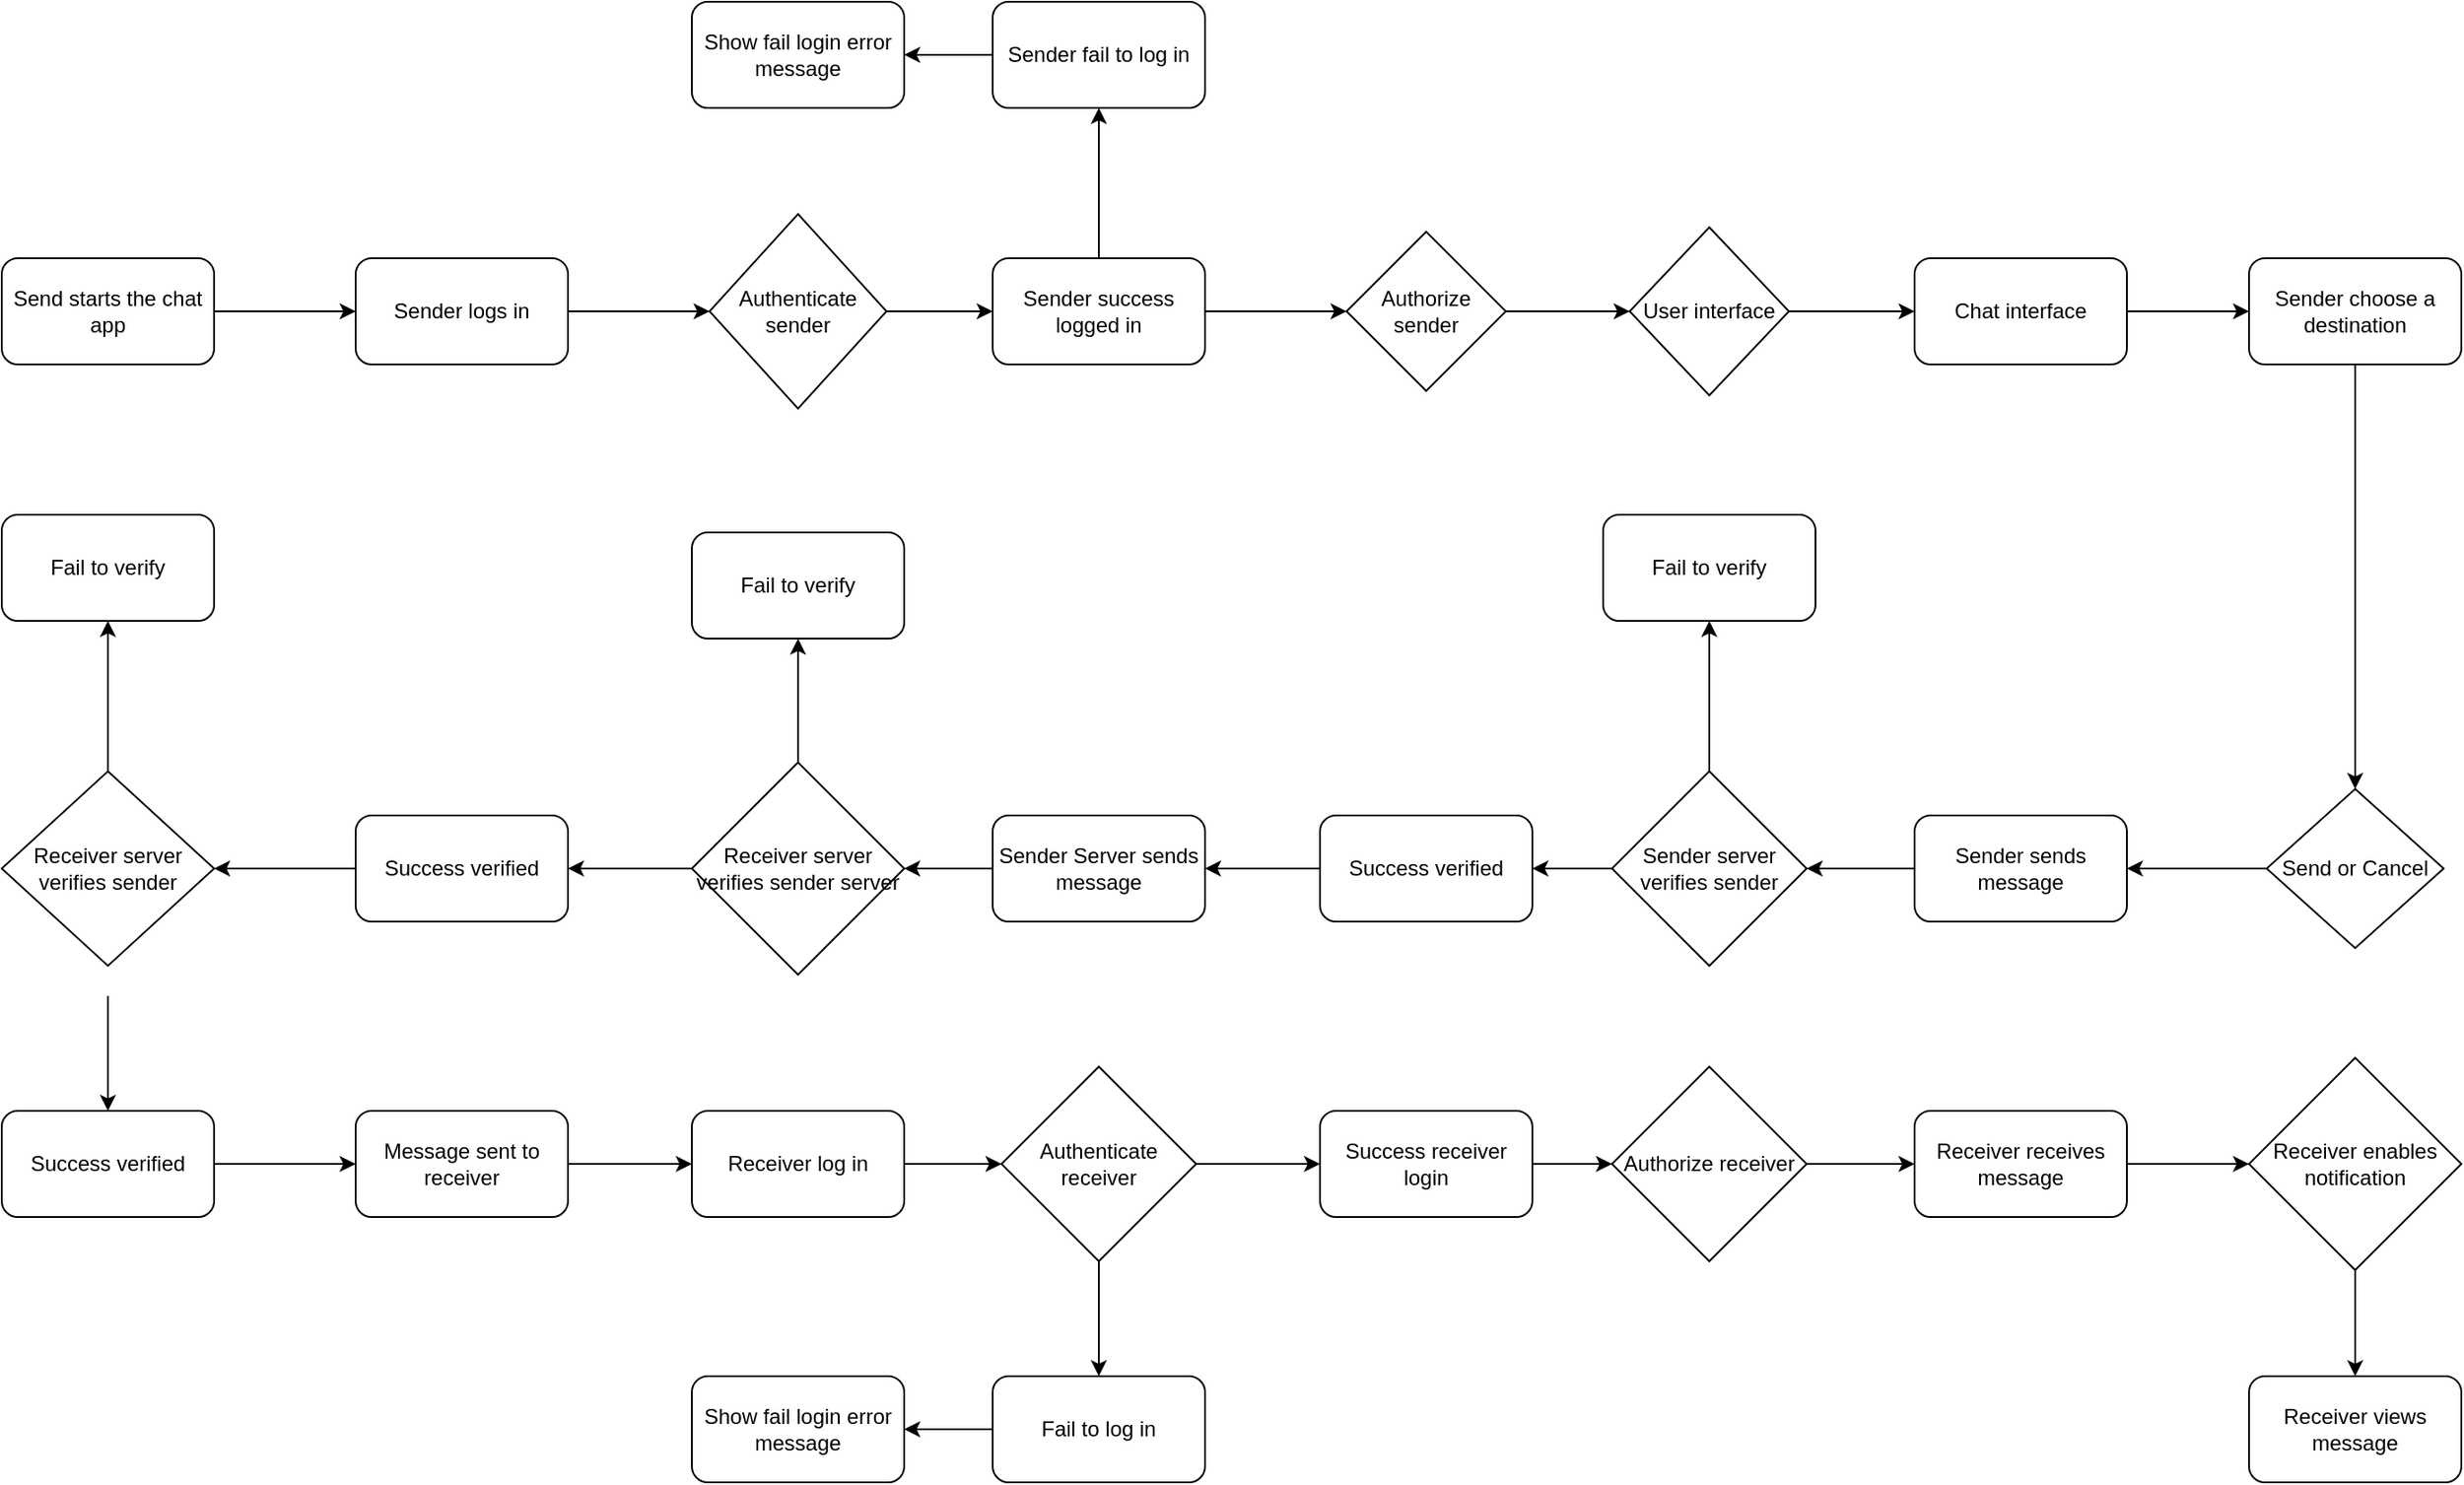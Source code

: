 <mxfile version="24.7.7">
  <diagram name="Page-1" id="iSfa4li5FRJRK_Rbrkfz">
    <mxGraphModel dx="2087" dy="963" grid="1" gridSize="10" guides="1" tooltips="1" connect="1" arrows="1" fold="1" page="1" pageScale="1" pageWidth="827" pageHeight="1169" math="0" shadow="0">
      <root>
        <mxCell id="0" />
        <mxCell id="1" parent="0" />
        <mxCell id="BUuTYVptsAqOlCM5KFqE-1" value="Send starts the chat app" style="rounded=1;whiteSpace=wrap;html=1;" vertex="1" parent="1">
          <mxGeometry x="40" y="335" width="120" height="60" as="geometry" />
        </mxCell>
        <mxCell id="BUuTYVptsAqOlCM5KFqE-2" value="Sender logs in" style="rounded=1;whiteSpace=wrap;html=1;" vertex="1" parent="1">
          <mxGeometry x="240" y="335" width="120" height="60" as="geometry" />
        </mxCell>
        <mxCell id="BUuTYVptsAqOlCM5KFqE-3" value="Sender success logged in" style="rounded=1;whiteSpace=wrap;html=1;" vertex="1" parent="1">
          <mxGeometry x="600" y="335" width="120" height="60" as="geometry" />
        </mxCell>
        <mxCell id="BUuTYVptsAqOlCM5KFqE-4" value="Sender fail to log in" style="rounded=1;whiteSpace=wrap;html=1;" vertex="1" parent="1">
          <mxGeometry x="600" y="190" width="120" height="60" as="geometry" />
        </mxCell>
        <mxCell id="BUuTYVptsAqOlCM5KFqE-5" value="Authenticate sender" style="rhombus;whiteSpace=wrap;html=1;" vertex="1" parent="1">
          <mxGeometry x="440" y="310" width="100" height="110" as="geometry" />
        </mxCell>
        <mxCell id="BUuTYVptsAqOlCM5KFqE-6" value="Chat interface" style="rounded=1;whiteSpace=wrap;html=1;" vertex="1" parent="1">
          <mxGeometry x="1121" y="335" width="120" height="60" as="geometry" />
        </mxCell>
        <mxCell id="BUuTYVptsAqOlCM5KFqE-8" value="Authorize sender" style="rhombus;whiteSpace=wrap;html=1;" vertex="1" parent="1">
          <mxGeometry x="800" y="320" width="90" height="90" as="geometry" />
        </mxCell>
        <mxCell id="BUuTYVptsAqOlCM5KFqE-9" value="Show fail login error message" style="rounded=1;whiteSpace=wrap;html=1;" vertex="1" parent="1">
          <mxGeometry x="430" y="190" width="120" height="60" as="geometry" />
        </mxCell>
        <mxCell id="BUuTYVptsAqOlCM5KFqE-11" value="Sender choose a destination" style="rounded=1;whiteSpace=wrap;html=1;" vertex="1" parent="1">
          <mxGeometry x="1310" y="335" width="120" height="60" as="geometry" />
        </mxCell>
        <mxCell id="BUuTYVptsAqOlCM5KFqE-14" value="Sender sends message" style="rounded=1;whiteSpace=wrap;html=1;" vertex="1" parent="1">
          <mxGeometry x="1121" y="650" width="120" height="60" as="geometry" />
        </mxCell>
        <mxCell id="BUuTYVptsAqOlCM5KFqE-15" value="Send or Cancel" style="rhombus;whiteSpace=wrap;html=1;" vertex="1" parent="1">
          <mxGeometry x="1320" y="635" width="100" height="90" as="geometry" />
        </mxCell>
        <mxCell id="BUuTYVptsAqOlCM5KFqE-17" value="Sender server verifies sender" style="rhombus;whiteSpace=wrap;html=1;" vertex="1" parent="1">
          <mxGeometry x="950" y="625" width="110" height="110" as="geometry" />
        </mxCell>
        <mxCell id="BUuTYVptsAqOlCM5KFqE-18" value="Success verified" style="rounded=1;whiteSpace=wrap;html=1;" vertex="1" parent="1">
          <mxGeometry x="785" y="650" width="120" height="60" as="geometry" />
        </mxCell>
        <mxCell id="BUuTYVptsAqOlCM5KFqE-19" value="Fail to verify" style="rounded=1;whiteSpace=wrap;html=1;" vertex="1" parent="1">
          <mxGeometry x="945" y="480" width="120" height="60" as="geometry" />
        </mxCell>
        <mxCell id="BUuTYVptsAqOlCM5KFqE-20" value="Sender Server sends message" style="rounded=1;whiteSpace=wrap;html=1;" vertex="1" parent="1">
          <mxGeometry x="600" y="650" width="120" height="60" as="geometry" />
        </mxCell>
        <mxCell id="BUuTYVptsAqOlCM5KFqE-21" value="Receiver server verifies sender server" style="rhombus;whiteSpace=wrap;html=1;" vertex="1" parent="1">
          <mxGeometry x="430" y="620" width="120" height="120" as="geometry" />
        </mxCell>
        <mxCell id="BUuTYVptsAqOlCM5KFqE-22" value="Success verified" style="rounded=1;whiteSpace=wrap;html=1;" vertex="1" parent="1">
          <mxGeometry x="240" y="650" width="120" height="60" as="geometry" />
        </mxCell>
        <mxCell id="BUuTYVptsAqOlCM5KFqE-23" value="Fail to verify" style="rounded=1;whiteSpace=wrap;html=1;" vertex="1" parent="1">
          <mxGeometry x="430" y="490" width="120" height="60" as="geometry" />
        </mxCell>
        <mxCell id="BUuTYVptsAqOlCM5KFqE-24" value="Success verified" style="rounded=1;whiteSpace=wrap;html=1;" vertex="1" parent="1">
          <mxGeometry x="40" y="817" width="120" height="60" as="geometry" />
        </mxCell>
        <mxCell id="BUuTYVptsAqOlCM5KFqE-25" value="Receiver server verifies sender" style="rhombus;whiteSpace=wrap;html=1;" vertex="1" parent="1">
          <mxGeometry x="40" y="625" width="120" height="110" as="geometry" />
        </mxCell>
        <mxCell id="BUuTYVptsAqOlCM5KFqE-26" value="Fail to verify" style="rounded=1;whiteSpace=wrap;html=1;" vertex="1" parent="1">
          <mxGeometry x="40" y="480" width="120" height="60" as="geometry" />
        </mxCell>
        <mxCell id="BUuTYVptsAqOlCM5KFqE-27" value="Message sent to receiver" style="rounded=1;whiteSpace=wrap;html=1;" vertex="1" parent="1">
          <mxGeometry x="240" y="817" width="120" height="60" as="geometry" />
        </mxCell>
        <mxCell id="BUuTYVptsAqOlCM5KFqE-28" value="Authenticate receiver" style="rhombus;whiteSpace=wrap;html=1;" vertex="1" parent="1">
          <mxGeometry x="605" y="792" width="110" height="110" as="geometry" />
        </mxCell>
        <mxCell id="BUuTYVptsAqOlCM5KFqE-29" value="Receiver log in" style="rounded=1;whiteSpace=wrap;html=1;" vertex="1" parent="1">
          <mxGeometry x="430" y="817" width="120" height="60" as="geometry" />
        </mxCell>
        <mxCell id="BUuTYVptsAqOlCM5KFqE-31" value="Authorize receiver" style="rhombus;whiteSpace=wrap;html=1;" vertex="1" parent="1">
          <mxGeometry x="950" y="792" width="110" height="110" as="geometry" />
        </mxCell>
        <mxCell id="BUuTYVptsAqOlCM5KFqE-32" value="Success receiver login" style="rounded=1;whiteSpace=wrap;html=1;" vertex="1" parent="1">
          <mxGeometry x="785" y="817" width="120" height="60" as="geometry" />
        </mxCell>
        <mxCell id="BUuTYVptsAqOlCM5KFqE-33" value="Fail to log in" style="rounded=1;whiteSpace=wrap;html=1;" vertex="1" parent="1">
          <mxGeometry x="600" y="967" width="120" height="60" as="geometry" />
        </mxCell>
        <mxCell id="BUuTYVptsAqOlCM5KFqE-34" value="Receiver receives message" style="rounded=1;whiteSpace=wrap;html=1;" vertex="1" parent="1">
          <mxGeometry x="1121" y="817" width="120" height="60" as="geometry" />
        </mxCell>
        <mxCell id="BUuTYVptsAqOlCM5KFqE-35" value="Receiver enables notification" style="rhombus;whiteSpace=wrap;html=1;" vertex="1" parent="1">
          <mxGeometry x="1310" y="787" width="120" height="120" as="geometry" />
        </mxCell>
        <mxCell id="BUuTYVptsAqOlCM5KFqE-36" value="User interface" style="rhombus;whiteSpace=wrap;html=1;" vertex="1" parent="1">
          <mxGeometry x="960" y="317.5" width="90" height="95" as="geometry" />
        </mxCell>
        <mxCell id="BUuTYVptsAqOlCM5KFqE-37" value="Receiver views message" style="rounded=1;whiteSpace=wrap;html=1;" vertex="1" parent="1">
          <mxGeometry x="1310" y="967" width="120" height="60" as="geometry" />
        </mxCell>
        <mxCell id="BUuTYVptsAqOlCM5KFqE-38" value="Show fail login error message" style="rounded=1;whiteSpace=wrap;html=1;" vertex="1" parent="1">
          <mxGeometry x="430" y="967" width="120" height="60" as="geometry" />
        </mxCell>
        <mxCell id="BUuTYVptsAqOlCM5KFqE-39" value="" style="endArrow=classic;html=1;rounded=0;exitX=1;exitY=0.5;exitDx=0;exitDy=0;entryX=0;entryY=0.5;entryDx=0;entryDy=0;" edge="1" parent="1" source="BUuTYVptsAqOlCM5KFqE-1" target="BUuTYVptsAqOlCM5KFqE-2">
          <mxGeometry width="50" height="50" relative="1" as="geometry">
            <mxPoint x="210" y="500" as="sourcePoint" />
            <mxPoint x="260" y="450" as="targetPoint" />
          </mxGeometry>
        </mxCell>
        <mxCell id="BUuTYVptsAqOlCM5KFqE-40" value="" style="endArrow=classic;html=1;rounded=0;exitX=1;exitY=0.5;exitDx=0;exitDy=0;entryX=0;entryY=0.5;entryDx=0;entryDy=0;" edge="1" parent="1" source="BUuTYVptsAqOlCM5KFqE-2" target="BUuTYVptsAqOlCM5KFqE-5">
          <mxGeometry width="50" height="50" relative="1" as="geometry">
            <mxPoint x="380" y="460" as="sourcePoint" />
            <mxPoint x="430" y="410" as="targetPoint" />
          </mxGeometry>
        </mxCell>
        <mxCell id="BUuTYVptsAqOlCM5KFqE-41" value="" style="endArrow=classic;html=1;rounded=0;exitX=1;exitY=0.5;exitDx=0;exitDy=0;entryX=0;entryY=0.5;entryDx=0;entryDy=0;" edge="1" parent="1" source="BUuTYVptsAqOlCM5KFqE-5" target="BUuTYVptsAqOlCM5KFqE-3">
          <mxGeometry width="50" height="50" relative="1" as="geometry">
            <mxPoint x="550" y="510" as="sourcePoint" />
            <mxPoint x="600" y="460" as="targetPoint" />
          </mxGeometry>
        </mxCell>
        <mxCell id="BUuTYVptsAqOlCM5KFqE-43" value="" style="endArrow=classic;html=1;rounded=0;exitX=1;exitY=0.5;exitDx=0;exitDy=0;entryX=0;entryY=0.5;entryDx=0;entryDy=0;" edge="1" parent="1" source="BUuTYVptsAqOlCM5KFqE-3" target="BUuTYVptsAqOlCM5KFqE-8">
          <mxGeometry width="50" height="50" relative="1" as="geometry">
            <mxPoint x="640" y="490" as="sourcePoint" />
            <mxPoint x="690" y="440" as="targetPoint" />
          </mxGeometry>
        </mxCell>
        <mxCell id="BUuTYVptsAqOlCM5KFqE-44" value="" style="endArrow=classic;html=1;rounded=0;exitX=0.5;exitY=0;exitDx=0;exitDy=0;entryX=0.5;entryY=1;entryDx=0;entryDy=0;" edge="1" parent="1" source="BUuTYVptsAqOlCM5KFqE-3" target="BUuTYVptsAqOlCM5KFqE-4">
          <mxGeometry width="50" height="50" relative="1" as="geometry">
            <mxPoint x="920" y="490" as="sourcePoint" />
            <mxPoint x="970" y="440" as="targetPoint" />
          </mxGeometry>
        </mxCell>
        <mxCell id="BUuTYVptsAqOlCM5KFqE-45" value="" style="endArrow=classic;html=1;rounded=0;exitX=0;exitY=0.5;exitDx=0;exitDy=0;entryX=1;entryY=0.5;entryDx=0;entryDy=0;" edge="1" parent="1" source="BUuTYVptsAqOlCM5KFqE-4" target="BUuTYVptsAqOlCM5KFqE-9">
          <mxGeometry width="50" height="50" relative="1" as="geometry">
            <mxPoint x="920" y="460" as="sourcePoint" />
            <mxPoint x="560" y="230" as="targetPoint" />
          </mxGeometry>
        </mxCell>
        <mxCell id="BUuTYVptsAqOlCM5KFqE-46" value="" style="endArrow=classic;html=1;rounded=0;exitX=1;exitY=0.5;exitDx=0;exitDy=0;entryX=0;entryY=0.5;entryDx=0;entryDy=0;" edge="1" parent="1" source="BUuTYVptsAqOlCM5KFqE-8" target="BUuTYVptsAqOlCM5KFqE-36">
          <mxGeometry width="50" height="50" relative="1" as="geometry">
            <mxPoint x="920" y="490" as="sourcePoint" />
            <mxPoint x="970" y="440" as="targetPoint" />
          </mxGeometry>
        </mxCell>
        <mxCell id="BUuTYVptsAqOlCM5KFqE-47" value="" style="endArrow=classic;html=1;rounded=0;exitX=1;exitY=0.5;exitDx=0;exitDy=0;entryX=0;entryY=0.5;entryDx=0;entryDy=0;" edge="1" parent="1" source="BUuTYVptsAqOlCM5KFqE-36" target="BUuTYVptsAqOlCM5KFqE-6">
          <mxGeometry width="50" height="50" relative="1" as="geometry">
            <mxPoint x="920" y="490" as="sourcePoint" />
            <mxPoint x="970" y="440" as="targetPoint" />
          </mxGeometry>
        </mxCell>
        <mxCell id="BUuTYVptsAqOlCM5KFqE-48" value="" style="endArrow=classic;html=1;rounded=0;exitX=1;exitY=0.5;exitDx=0;exitDy=0;entryX=0;entryY=0.5;entryDx=0;entryDy=0;" edge="1" parent="1" source="BUuTYVptsAqOlCM5KFqE-6" target="BUuTYVptsAqOlCM5KFqE-11">
          <mxGeometry width="50" height="50" relative="1" as="geometry">
            <mxPoint x="920" y="490" as="sourcePoint" />
            <mxPoint x="970" y="440" as="targetPoint" />
          </mxGeometry>
        </mxCell>
        <mxCell id="BUuTYVptsAqOlCM5KFqE-50" value="" style="endArrow=classic;html=1;rounded=0;exitX=0.5;exitY=1;exitDx=0;exitDy=0;" edge="1" parent="1" source="BUuTYVptsAqOlCM5KFqE-11" target="BUuTYVptsAqOlCM5KFqE-15">
          <mxGeometry width="50" height="50" relative="1" as="geometry">
            <mxPoint x="920" y="770" as="sourcePoint" />
            <mxPoint x="970" y="720" as="targetPoint" />
          </mxGeometry>
        </mxCell>
        <mxCell id="BUuTYVptsAqOlCM5KFqE-51" value="" style="endArrow=classic;html=1;rounded=0;exitX=0;exitY=0.5;exitDx=0;exitDy=0;entryX=1;entryY=0.5;entryDx=0;entryDy=0;" edge="1" parent="1" source="BUuTYVptsAqOlCM5KFqE-15" target="BUuTYVptsAqOlCM5KFqE-14">
          <mxGeometry width="50" height="50" relative="1" as="geometry">
            <mxPoint x="920" y="770" as="sourcePoint" />
            <mxPoint x="970" y="720" as="targetPoint" />
          </mxGeometry>
        </mxCell>
        <mxCell id="BUuTYVptsAqOlCM5KFqE-52" value="" style="endArrow=classic;html=1;rounded=0;entryX=1;entryY=0.5;entryDx=0;entryDy=0;exitX=0;exitY=0.5;exitDx=0;exitDy=0;" edge="1" parent="1" source="BUuTYVptsAqOlCM5KFqE-14" target="BUuTYVptsAqOlCM5KFqE-17">
          <mxGeometry width="50" height="50" relative="1" as="geometry">
            <mxPoint x="920" y="770" as="sourcePoint" />
            <mxPoint x="970" y="720" as="targetPoint" />
          </mxGeometry>
        </mxCell>
        <mxCell id="BUuTYVptsAqOlCM5KFqE-53" value="" style="endArrow=classic;html=1;rounded=0;entryX=1;entryY=0.5;entryDx=0;entryDy=0;exitX=0;exitY=0.5;exitDx=0;exitDy=0;" edge="1" parent="1" source="BUuTYVptsAqOlCM5KFqE-17" target="BUuTYVptsAqOlCM5KFqE-18">
          <mxGeometry width="50" height="50" relative="1" as="geometry">
            <mxPoint x="920" y="770" as="sourcePoint" />
            <mxPoint x="970" y="720" as="targetPoint" />
          </mxGeometry>
        </mxCell>
        <mxCell id="BUuTYVptsAqOlCM5KFqE-54" value="" style="endArrow=classic;html=1;rounded=0;entryX=1;entryY=0.5;entryDx=0;entryDy=0;" edge="1" parent="1" source="BUuTYVptsAqOlCM5KFqE-18" target="BUuTYVptsAqOlCM5KFqE-20">
          <mxGeometry width="50" height="50" relative="1" as="geometry">
            <mxPoint x="920" y="770" as="sourcePoint" />
            <mxPoint x="970" y="720" as="targetPoint" />
          </mxGeometry>
        </mxCell>
        <mxCell id="BUuTYVptsAqOlCM5KFqE-55" value="" style="endArrow=classic;html=1;rounded=0;entryX=1;entryY=0.5;entryDx=0;entryDy=0;exitX=0;exitY=0.5;exitDx=0;exitDy=0;" edge="1" parent="1" source="BUuTYVptsAqOlCM5KFqE-20" target="BUuTYVptsAqOlCM5KFqE-21">
          <mxGeometry width="50" height="50" relative="1" as="geometry">
            <mxPoint x="920" y="770" as="sourcePoint" />
            <mxPoint x="970" y="720" as="targetPoint" />
          </mxGeometry>
        </mxCell>
        <mxCell id="BUuTYVptsAqOlCM5KFqE-56" value="" style="endArrow=classic;html=1;rounded=0;entryX=1;entryY=0.5;entryDx=0;entryDy=0;exitX=0;exitY=0.5;exitDx=0;exitDy=0;" edge="1" parent="1" source="BUuTYVptsAqOlCM5KFqE-21" target="BUuTYVptsAqOlCM5KFqE-22">
          <mxGeometry width="50" height="50" relative="1" as="geometry">
            <mxPoint x="920" y="770" as="sourcePoint" />
            <mxPoint x="970" y="720" as="targetPoint" />
          </mxGeometry>
        </mxCell>
        <mxCell id="BUuTYVptsAqOlCM5KFqE-57" value="" style="endArrow=classic;html=1;rounded=0;entryX=1;entryY=0.5;entryDx=0;entryDy=0;exitX=0;exitY=0.5;exitDx=0;exitDy=0;" edge="1" parent="1" source="BUuTYVptsAqOlCM5KFqE-22" target="BUuTYVptsAqOlCM5KFqE-25">
          <mxGeometry width="50" height="50" relative="1" as="geometry">
            <mxPoint x="920" y="770" as="sourcePoint" />
            <mxPoint x="970" y="720" as="targetPoint" />
          </mxGeometry>
        </mxCell>
        <mxCell id="BUuTYVptsAqOlCM5KFqE-58" value="" style="endArrow=classic;html=1;rounded=0;exitX=0.5;exitY=1;exitDx=0;exitDy=0;entryX=0.5;entryY=0;entryDx=0;entryDy=0;" edge="1" parent="1" target="BUuTYVptsAqOlCM5KFqE-24">
          <mxGeometry width="50" height="50" relative="1" as="geometry">
            <mxPoint x="100" y="752" as="sourcePoint" />
            <mxPoint x="970" y="737" as="targetPoint" />
          </mxGeometry>
        </mxCell>
        <mxCell id="BUuTYVptsAqOlCM5KFqE-59" value="" style="endArrow=classic;html=1;rounded=0;exitX=1;exitY=0.5;exitDx=0;exitDy=0;entryX=0;entryY=0.5;entryDx=0;entryDy=0;" edge="1" parent="1" source="BUuTYVptsAqOlCM5KFqE-24" target="BUuTYVptsAqOlCM5KFqE-27">
          <mxGeometry width="50" height="50" relative="1" as="geometry">
            <mxPoint x="920" y="787" as="sourcePoint" />
            <mxPoint x="970" y="737" as="targetPoint" />
          </mxGeometry>
        </mxCell>
        <mxCell id="BUuTYVptsAqOlCM5KFqE-60" value="" style="endArrow=classic;html=1;rounded=0;exitX=1;exitY=0.5;exitDx=0;exitDy=0;entryX=0;entryY=0.5;entryDx=0;entryDy=0;" edge="1" parent="1" source="BUuTYVptsAqOlCM5KFqE-27" target="BUuTYVptsAqOlCM5KFqE-29">
          <mxGeometry width="50" height="50" relative="1" as="geometry">
            <mxPoint x="920" y="787" as="sourcePoint" />
            <mxPoint x="970" y="737" as="targetPoint" />
          </mxGeometry>
        </mxCell>
        <mxCell id="BUuTYVptsAqOlCM5KFqE-61" value="" style="endArrow=classic;html=1;rounded=0;exitX=1;exitY=0.5;exitDx=0;exitDy=0;entryX=0;entryY=0.5;entryDx=0;entryDy=0;" edge="1" parent="1" source="BUuTYVptsAqOlCM5KFqE-29" target="BUuTYVptsAqOlCM5KFqE-28">
          <mxGeometry width="50" height="50" relative="1" as="geometry">
            <mxPoint x="920" y="787" as="sourcePoint" />
            <mxPoint x="970" y="737" as="targetPoint" />
          </mxGeometry>
        </mxCell>
        <mxCell id="BUuTYVptsAqOlCM5KFqE-62" value="" style="endArrow=classic;html=1;rounded=0;exitX=1;exitY=0.5;exitDx=0;exitDy=0;entryX=0;entryY=0.5;entryDx=0;entryDy=0;" edge="1" parent="1" source="BUuTYVptsAqOlCM5KFqE-28" target="BUuTYVptsAqOlCM5KFqE-32">
          <mxGeometry width="50" height="50" relative="1" as="geometry">
            <mxPoint x="920" y="787" as="sourcePoint" />
            <mxPoint x="970" y="737" as="targetPoint" />
          </mxGeometry>
        </mxCell>
        <mxCell id="BUuTYVptsAqOlCM5KFqE-63" value="" style="endArrow=classic;html=1;rounded=0;exitX=1;exitY=0.5;exitDx=0;exitDy=0;entryX=0;entryY=0.5;entryDx=0;entryDy=0;" edge="1" parent="1" source="BUuTYVptsAqOlCM5KFqE-32" target="BUuTYVptsAqOlCM5KFqE-31">
          <mxGeometry width="50" height="50" relative="1" as="geometry">
            <mxPoint x="920" y="787" as="sourcePoint" />
            <mxPoint x="970" y="737" as="targetPoint" />
          </mxGeometry>
        </mxCell>
        <mxCell id="BUuTYVptsAqOlCM5KFqE-64" value="" style="endArrow=classic;html=1;rounded=0;exitX=1;exitY=0.5;exitDx=0;exitDy=0;entryX=0;entryY=0.5;entryDx=0;entryDy=0;" edge="1" parent="1" source="BUuTYVptsAqOlCM5KFqE-31" target="BUuTYVptsAqOlCM5KFqE-34">
          <mxGeometry width="50" height="50" relative="1" as="geometry">
            <mxPoint x="920" y="787" as="sourcePoint" />
            <mxPoint x="970" y="737" as="targetPoint" />
          </mxGeometry>
        </mxCell>
        <mxCell id="BUuTYVptsAqOlCM5KFqE-65" value="" style="endArrow=classic;html=1;rounded=0;exitX=1;exitY=0.5;exitDx=0;exitDy=0;entryX=0;entryY=0.5;entryDx=0;entryDy=0;" edge="1" parent="1" source="BUuTYVptsAqOlCM5KFqE-34" target="BUuTYVptsAqOlCM5KFqE-35">
          <mxGeometry width="50" height="50" relative="1" as="geometry">
            <mxPoint x="920" y="787" as="sourcePoint" />
            <mxPoint x="970" y="737" as="targetPoint" />
          </mxGeometry>
        </mxCell>
        <mxCell id="BUuTYVptsAqOlCM5KFqE-66" value="" style="endArrow=classic;html=1;rounded=0;exitX=0.5;exitY=1;exitDx=0;exitDy=0;entryX=0.5;entryY=0;entryDx=0;entryDy=0;" edge="1" parent="1" source="BUuTYVptsAqOlCM5KFqE-35" target="BUuTYVptsAqOlCM5KFqE-37">
          <mxGeometry width="50" height="50" relative="1" as="geometry">
            <mxPoint x="920" y="787" as="sourcePoint" />
            <mxPoint x="970" y="737" as="targetPoint" />
          </mxGeometry>
        </mxCell>
        <mxCell id="BUuTYVptsAqOlCM5KFqE-67" value="" style="endArrow=classic;html=1;rounded=0;exitX=0.5;exitY=1;exitDx=0;exitDy=0;entryX=0.5;entryY=0;entryDx=0;entryDy=0;" edge="1" parent="1" source="BUuTYVptsAqOlCM5KFqE-28" target="BUuTYVptsAqOlCM5KFqE-33">
          <mxGeometry width="50" height="50" relative="1" as="geometry">
            <mxPoint x="920" y="787" as="sourcePoint" />
            <mxPoint x="970" y="737" as="targetPoint" />
          </mxGeometry>
        </mxCell>
        <mxCell id="BUuTYVptsAqOlCM5KFqE-68" value="" style="endArrow=classic;html=1;rounded=0;exitX=0;exitY=0.5;exitDx=0;exitDy=0;entryX=1;entryY=0.5;entryDx=0;entryDy=0;" edge="1" parent="1" source="BUuTYVptsAqOlCM5KFqE-33" target="BUuTYVptsAqOlCM5KFqE-38">
          <mxGeometry width="50" height="50" relative="1" as="geometry">
            <mxPoint x="920" y="787" as="sourcePoint" />
            <mxPoint x="970" y="737" as="targetPoint" />
          </mxGeometry>
        </mxCell>
        <mxCell id="BUuTYVptsAqOlCM5KFqE-71" value="" style="endArrow=classic;html=1;rounded=0;exitX=0.5;exitY=0;exitDx=0;exitDy=0;entryX=0.5;entryY=1;entryDx=0;entryDy=0;" edge="1" parent="1" source="BUuTYVptsAqOlCM5KFqE-17" target="BUuTYVptsAqOlCM5KFqE-19">
          <mxGeometry width="50" height="50" relative="1" as="geometry">
            <mxPoint x="920" y="630" as="sourcePoint" />
            <mxPoint x="970" y="580" as="targetPoint" />
          </mxGeometry>
        </mxCell>
        <mxCell id="BUuTYVptsAqOlCM5KFqE-72" value="" style="endArrow=classic;html=1;rounded=0;entryX=0.5;entryY=1;entryDx=0;entryDy=0;" edge="1" parent="1" source="BUuTYVptsAqOlCM5KFqE-21" target="BUuTYVptsAqOlCM5KFqE-23">
          <mxGeometry width="50" height="50" relative="1" as="geometry">
            <mxPoint x="760" y="520" as="sourcePoint" />
            <mxPoint x="970" y="580" as="targetPoint" />
          </mxGeometry>
        </mxCell>
        <mxCell id="BUuTYVptsAqOlCM5KFqE-73" value="" style="endArrow=classic;html=1;rounded=0;" edge="1" parent="1" source="BUuTYVptsAqOlCM5KFqE-25" target="BUuTYVptsAqOlCM5KFqE-26">
          <mxGeometry width="50" height="50" relative="1" as="geometry">
            <mxPoint x="920" y="630" as="sourcePoint" />
            <mxPoint x="970" y="580" as="targetPoint" />
          </mxGeometry>
        </mxCell>
      </root>
    </mxGraphModel>
  </diagram>
</mxfile>
